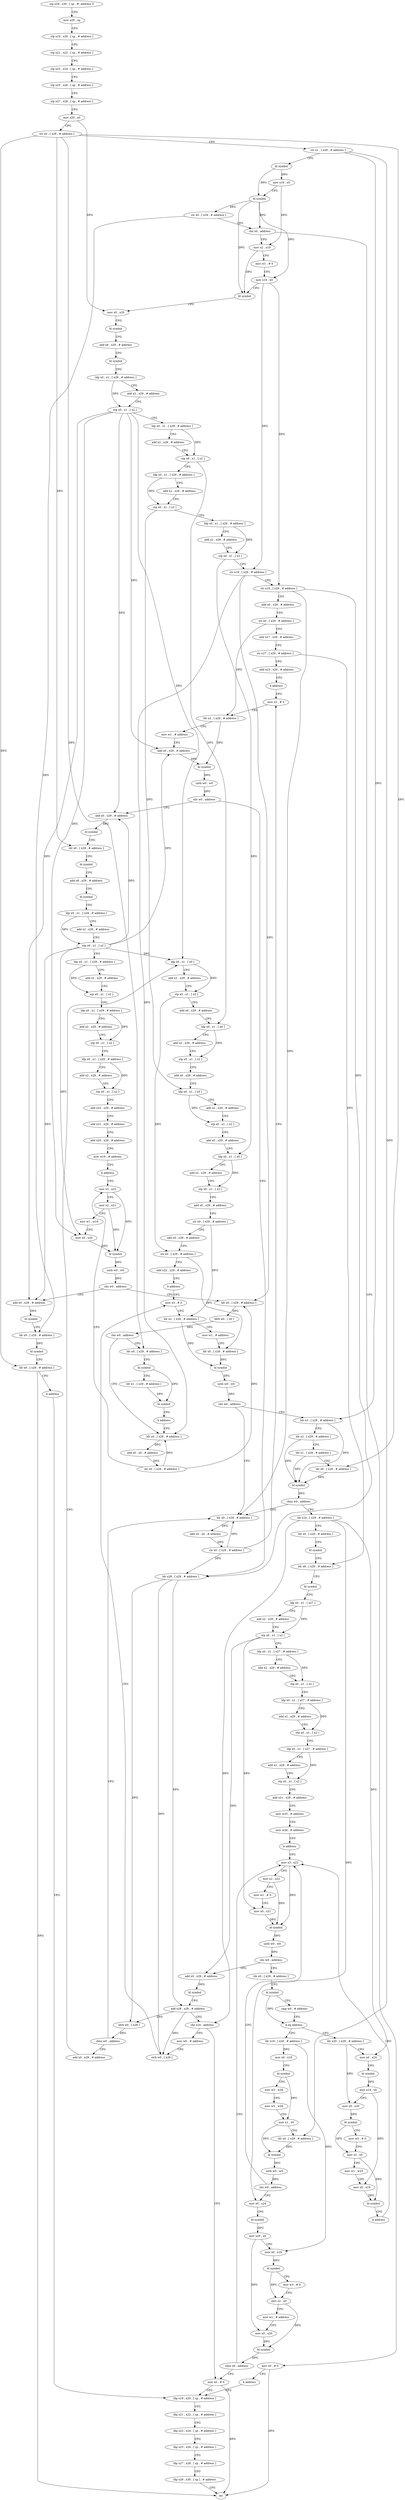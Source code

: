 digraph "func" {
"94216" [label = "stp x29 , x30 , [ sp , #- address ]!" ]
"94220" [label = "mov x29 , sp" ]
"94224" [label = "stp x19 , x20 , [ sp , # address ]" ]
"94228" [label = "stp x21 , x22 , [ sp , # address ]" ]
"94232" [label = "stp x23 , x24 , [ sp , # address ]" ]
"94236" [label = "stp x25 , x26 , [ sp , # address ]" ]
"94240" [label = "stp x27 , x28 , [ sp , # address ]" ]
"94244" [label = "mov x20 , x0" ]
"94248" [label = "str x0 , [ x29 , # address ]" ]
"94252" [label = "str x1 , [ x29 , # address ]" ]
"94256" [label = "bl symbol" ]
"94260" [label = "mov x19 , x0" ]
"94264" [label = "bl symbol" ]
"94268" [label = "str x0 , [ x29 , # address ]" ]
"94272" [label = "cbz x0 , address" ]
"95084" [label = "mov x0 , # 0" ]
"94276" [label = "mov x2 , x19" ]
"95088" [label = "b address" ]
"94568" [label = "ldp x19 , x20 , [ sp , # address ]" ]
"94280" [label = "mov w1 , # 0" ]
"94284" [label = "mov x19 , x0" ]
"94288" [label = "bl symbol" ]
"94292" [label = "mov x0 , x20" ]
"94296" [label = "bl symbol" ]
"94300" [label = "add x8 , x29 , # address" ]
"94304" [label = "bl symbol" ]
"94308" [label = "ldp x0 , x1 , [ x29 , # address ]" ]
"94312" [label = "add x2 , x29 , # address" ]
"94316" [label = "stp x0 , x1 , [ x2 ]" ]
"94320" [label = "ldp x0 , x1 , [ x29 , # address ]" ]
"94324" [label = "add x2 , x29 , # address" ]
"94328" [label = "stp x0 , x1 , [ x2 ]" ]
"94332" [label = "ldp x0 , x1 , [ x29 , # address ]" ]
"94336" [label = "add x2 , x29 , # address" ]
"94340" [label = "stp x0 , x1 , [ x2 ]" ]
"94344" [label = "ldp x0 , x1 , [ x29 , # address ]" ]
"94348" [label = "add x2 , x29 , # address" ]
"94352" [label = "stp x0 , x1 , [ x2 ]" ]
"94356" [label = "str x19 , [ x29 , # address ]" ]
"94360" [label = "str x19 , [ x29 , # address ]" ]
"94364" [label = "add x0 , x29 , # address" ]
"94368" [label = "str x0 , [ x29 , # address ]" ]
"94372" [label = "add x27 , x29 , # address" ]
"94376" [label = "str x27 , [ x29 , # address ]" ]
"94380" [label = "add x23 , x29 , # address" ]
"94384" [label = "b address" ]
"94768" [label = "mov x3 , # 0" ]
"94572" [label = "ldp x21 , x22 , [ sp , # address ]" ]
"94576" [label = "ldp x23 , x24 , [ sp , # address ]" ]
"94580" [label = "ldp x25 , x26 , [ sp , # address ]" ]
"94584" [label = "ldp x27 , x28 , [ sp , # address ]" ]
"94588" [label = "ldp x29 , x30 , [ sp ] , # address" ]
"94592" [label = "ret" ]
"94772" [label = "ldr x2 , [ x29 , # address ]" ]
"94776" [label = "mov w1 , # address" ]
"94780" [label = "add x0 , x29 , # address" ]
"94784" [label = "bl symbol" ]
"94788" [label = "uxtb w0 , w0" ]
"94792" [label = "cbz w0 , address" ]
"94896" [label = "add x0 , x29 , # address" ]
"94796" [label = "ldr x28 , [ x29 , # address ]" ]
"94900" [label = "bl symbol" ]
"94904" [label = "ldr x0 , [ x29 , # address ]" ]
"94908" [label = "bl symbol" ]
"94912" [label = "add x8 , x29 , # address" ]
"94916" [label = "bl symbol" ]
"94920" [label = "ldp x0 , x1 , [ x29 , # address ]" ]
"94924" [label = "add x2 , x29 , # address" ]
"94928" [label = "stp x0 , x1 , [ x2 ]" ]
"94932" [label = "ldp x0 , x1 , [ x29 , # address ]" ]
"94936" [label = "add x2 , x29 , # address" ]
"94940" [label = "stp x0 , x1 , [ x2 ]" ]
"94944" [label = "ldp x0 , x1 , [ x29 , # address ]" ]
"94948" [label = "add x2 , x29 , # address" ]
"94952" [label = "stp x0 , x1 , [ x2 ]" ]
"94956" [label = "ldp x0 , x1 , [ x29 , # address ]" ]
"94960" [label = "add x2 , x29 , # address" ]
"94964" [label = "stp x0 , x1 , [ x2 ]" ]
"94968" [label = "add x22 , x29 , # address" ]
"94972" [label = "add x21 , x29 , # address" ]
"94976" [label = "add x20 , x29 , # address" ]
"94980" [label = "mov w19 , # address" ]
"94984" [label = "b address" ]
"95000" [label = "mov x3 , x22" ]
"94800" [label = "ldrb w0 , [ x28 ]" ]
"94804" [label = "cbnz w0 , address" ]
"94756" [label = "ldr x0 , [ x29 , # address ]" ]
"94808" [label = "add x0 , x29 , # address" ]
"95004" [label = "mov x2 , x21" ]
"95008" [label = "mov w1 , w19" ]
"95012" [label = "mov x0 , x20" ]
"95016" [label = "bl symbol" ]
"95020" [label = "uxtb w0 , w0" ]
"95024" [label = "cbz w0 , address" ]
"95060" [label = "add x0 , x29 , # address" ]
"95028" [label = "ldr x0 , [ x29 , # address ]" ]
"94760" [label = "add x0 , x0 , # address" ]
"94764" [label = "str x0 , [ x29 , # address ]" ]
"94812" [label = "ldp x0 , x1 , [ x0 ]" ]
"94816" [label = "add x2 , x29 , # address" ]
"94820" [label = "stp x0 , x1 , [ x2 ]" ]
"94824" [label = "add x0 , x29 , # address" ]
"94828" [label = "ldp x0 , x1 , [ x0 ]" ]
"94832" [label = "add x2 , x29 , # address" ]
"94836" [label = "stp x0 , x1 , [ x2 ]" ]
"94840" [label = "add x0 , x29 , # address" ]
"94844" [label = "ldp x0 , x1 , [ x0 ]" ]
"94848" [label = "add x2 , x29 , # address" ]
"94852" [label = "stp x0 , x1 , [ x2 ]" ]
"94856" [label = "add x0 , x29 , # address" ]
"94860" [label = "ldp x0 , x1 , [ x0 ]" ]
"94864" [label = "add x2 , x29 , # address" ]
"94868" [label = "stp x0 , x1 , [ x2 ]" ]
"94872" [label = "add x0 , x29 , # address" ]
"94876" [label = "str x0 , [ x29 , # address ]" ]
"94880" [label = "add x0 , x29 , # address" ]
"94884" [label = "str x0 , [ x29 , # address ]" ]
"94888" [label = "add x22 , x29 , # address" ]
"94892" [label = "b address" ]
"94620" [label = "mov x3 , # 0" ]
"95064" [label = "bl symbol" ]
"95068" [label = "ldr x0 , [ x29 , # address ]" ]
"95072" [label = "bl symbol" ]
"95076" [label = "ldr x0 , [ x29 , # address ]" ]
"95080" [label = "b address" ]
"95032" [label = "ldrb w0 , [ x0 ]" ]
"95036" [label = "cbz w0 , address" ]
"94988" [label = "ldr x0 , [ x29 , # address ]" ]
"95040" [label = "ldr x0 , [ x29 , # address ]" ]
"94624" [label = "ldr x2 , [ x29 , # address ]" ]
"94628" [label = "mov w1 , # address" ]
"94632" [label = "ldr x0 , [ x29 , # address ]" ]
"94636" [label = "bl symbol" ]
"94640" [label = "uxtb w0 , w0" ]
"94644" [label = "cbz w0 , address" ]
"94648" [label = "ldr x3 , [ x29 , # address ]" ]
"94992" [label = "add x0 , x0 , # address" ]
"94996" [label = "str x0 , [ x29 , # address ]" ]
"95044" [label = "bl symbol" ]
"95048" [label = "ldr x1 , [ x29 , # address ]" ]
"95052" [label = "bl symbol" ]
"95056" [label = "b address" ]
"94652" [label = "ldr x2 , [ x29 , # address ]" ]
"94656" [label = "ldr x1 , [ x29 , # address ]" ]
"94660" [label = "ldr x0 , [ x29 , # address ]" ]
"94664" [label = "bl symbol" ]
"94668" [label = "cbnz w0 , address" ]
"94672" [label = "ldr x24 , [ x29 , # address ]" ]
"94676" [label = "ldr x0 , [ x29 , # address ]" ]
"94680" [label = "bl symbol" ]
"94684" [label = "ldr x8 , [ x29 , # address ]" ]
"94688" [label = "bl symbol" ]
"94692" [label = "ldp x0 , x1 , [ x27 ]" ]
"94696" [label = "add x2 , x29 , # address" ]
"94700" [label = "stp x0 , x1 , [ x2 ]" ]
"94704" [label = "ldp x0 , x1 , [ x27 , # address ]" ]
"94708" [label = "add x2 , x29 , # address" ]
"94712" [label = "stp x0 , x1 , [ x2 ]" ]
"94716" [label = "ldp x0 , x1 , [ x27 , # address ]" ]
"94720" [label = "add x2 , x29 , # address" ]
"94724" [label = "stp x0 , x1 , [ x2 ]" ]
"94728" [label = "ldp x0 , x1 , [ x27 , # address ]" ]
"94732" [label = "add x2 , x29 , # address" ]
"94736" [label = "stp x0 , x1 , [ x2 ]" ]
"94740" [label = "add x21 , x29 , # address" ]
"94744" [label = "mov w25 , # address" ]
"94748" [label = "mov w26 , # address" ]
"94752" [label = "b address" ]
"94428" [label = "mov x3 , x23" ]
"94432" [label = "mov x2 , x22" ]
"94436" [label = "mov w1 , # 0" ]
"94440" [label = "mov x0 , x21" ]
"94444" [label = "bl symbol" ]
"94448" [label = "uxtb w0 , w0" ]
"94452" [label = "cbz w0 , address" ]
"94596" [label = "add x0 , x29 , # address" ]
"94456" [label = "ldr x0 , [ x29 , # address ]" ]
"94600" [label = "bl symbol" ]
"94604" [label = "add x28 , x28 , # address" ]
"94608" [label = "cbz x24 , address" ]
"94564" [label = "mov x0 , # 0" ]
"94612" [label = "mov w0 , # address" ]
"94460" [label = "bl symbol" ]
"94464" [label = "cmp w0 , # address" ]
"94468" [label = "b.eq address" ]
"94388" [label = "ldr x19 , [ x29 , # address ]" ]
"94472" [label = "ldr x20 , [ x29 , # address ]" ]
"94616" [label = "strb w0 , [ x28 ]" ]
"94392" [label = "mov x0 , x19" ]
"94396" [label = "bl symbol" ]
"94400" [label = "mov w3 , w26" ]
"94404" [label = "mov w2 , w26" ]
"94408" [label = "mov x1 , x0" ]
"94412" [label = "ldr x0 , [ x29 , # address ]" ]
"94416" [label = "bl symbol" ]
"94420" [label = "uxtb w0 , w0" ]
"94424" [label = "cbz w0 , address" ]
"94520" [label = "mov x0 , x24" ]
"94476" [label = "mov x0 , x24" ]
"94480" [label = "bl symbol" ]
"94484" [label = "mov x19 , x0" ]
"94488" [label = "mov x0 , x20" ]
"94492" [label = "bl symbol" ]
"94496" [label = "mov w3 , # 0" ]
"94500" [label = "mov x2 , x0" ]
"94504" [label = "mov w1 , w25" ]
"94508" [label = "mov x0 , x19" ]
"94512" [label = "bl symbol" ]
"94516" [label = "b address" ]
"94524" [label = "bl symbol" ]
"94528" [label = "mov x20 , x0" ]
"94532" [label = "mov x0 , x19" ]
"94536" [label = "bl symbol" ]
"94540" [label = "mov w3 , # 0" ]
"94544" [label = "mov x2 , x0" ]
"94548" [label = "mov w1 , # address" ]
"94552" [label = "mov x0 , x20" ]
"94556" [label = "bl symbol" ]
"94560" [label = "cbnz x0 , address" ]
"94216" -> "94220" [ label = "CFG" ]
"94220" -> "94224" [ label = "CFG" ]
"94224" -> "94228" [ label = "CFG" ]
"94228" -> "94232" [ label = "CFG" ]
"94232" -> "94236" [ label = "CFG" ]
"94236" -> "94240" [ label = "CFG" ]
"94240" -> "94244" [ label = "CFG" ]
"94244" -> "94248" [ label = "CFG" ]
"94244" -> "94292" [ label = "DFG" ]
"94248" -> "94252" [ label = "CFG" ]
"94248" -> "94904" [ label = "DFG" ]
"94248" -> "95076" [ label = "DFG" ]
"94248" -> "95040" [ label = "DFG" ]
"94248" -> "94660" [ label = "DFG" ]
"94252" -> "94256" [ label = "CFG" ]
"94252" -> "94648" [ label = "DFG" ]
"94252" -> "94412" [ label = "DFG" ]
"94256" -> "94260" [ label = "DFG" ]
"94256" -> "94264" [ label = "DFG" ]
"94260" -> "94264" [ label = "CFG" ]
"94260" -> "94276" [ label = "DFG" ]
"94264" -> "94268" [ label = "DFG" ]
"94264" -> "94272" [ label = "DFG" ]
"94264" -> "94284" [ label = "DFG" ]
"94264" -> "94288" [ label = "DFG" ]
"94268" -> "94272" [ label = "CFG" ]
"94268" -> "95068" [ label = "DFG" ]
"94272" -> "95084" [ label = "CFG" ]
"94272" -> "94276" [ label = "CFG" ]
"95084" -> "95088" [ label = "CFG" ]
"95084" -> "94592" [ label = "DFG" ]
"94276" -> "94280" [ label = "CFG" ]
"94276" -> "94288" [ label = "DFG" ]
"95088" -> "94568" [ label = "CFG" ]
"94568" -> "94572" [ label = "CFG" ]
"94280" -> "94284" [ label = "CFG" ]
"94284" -> "94288" [ label = "CFG" ]
"94284" -> "94356" [ label = "DFG" ]
"94284" -> "94360" [ label = "DFG" ]
"94288" -> "94292" [ label = "CFG" ]
"94292" -> "94296" [ label = "CFG" ]
"94296" -> "94300" [ label = "CFG" ]
"94300" -> "94304" [ label = "CFG" ]
"94304" -> "94308" [ label = "CFG" ]
"94308" -> "94312" [ label = "CFG" ]
"94308" -> "94316" [ label = "DFG" ]
"94312" -> "94316" [ label = "CFG" ]
"94316" -> "94320" [ label = "CFG" ]
"94316" -> "94812" [ label = "DFG" ]
"94316" -> "94780" [ label = "DFG" ]
"94316" -> "94896" [ label = "DFG" ]
"94316" -> "95012" [ label = "DFG" ]
"94316" -> "95060" [ label = "DFG" ]
"94320" -> "94324" [ label = "CFG" ]
"94320" -> "94328" [ label = "DFG" ]
"94324" -> "94328" [ label = "CFG" ]
"94328" -> "94332" [ label = "CFG" ]
"94328" -> "94828" [ label = "DFG" ]
"94332" -> "94336" [ label = "CFG" ]
"94332" -> "94340" [ label = "DFG" ]
"94336" -> "94340" [ label = "CFG" ]
"94340" -> "94344" [ label = "CFG" ]
"94340" -> "94844" [ label = "DFG" ]
"94344" -> "94348" [ label = "CFG" ]
"94344" -> "94352" [ label = "DFG" ]
"94348" -> "94352" [ label = "CFG" ]
"94352" -> "94356" [ label = "CFG" ]
"94352" -> "94860" [ label = "DFG" ]
"94356" -> "94360" [ label = "CFG" ]
"94356" -> "95028" [ label = "DFG" ]
"94356" -> "94988" [ label = "DFG" ]
"94360" -> "94364" [ label = "CFG" ]
"94360" -> "94796" [ label = "DFG" ]
"94360" -> "94756" [ label = "DFG" ]
"94364" -> "94368" [ label = "CFG" ]
"94368" -> "94372" [ label = "CFG" ]
"94368" -> "94772" [ label = "DFG" ]
"94372" -> "94376" [ label = "CFG" ]
"94376" -> "94380" [ label = "CFG" ]
"94376" -> "94684" [ label = "DFG" ]
"94380" -> "94384" [ label = "CFG" ]
"94384" -> "94768" [ label = "CFG" ]
"94768" -> "94772" [ label = "CFG" ]
"94572" -> "94576" [ label = "CFG" ]
"94576" -> "94580" [ label = "CFG" ]
"94580" -> "94584" [ label = "CFG" ]
"94584" -> "94588" [ label = "CFG" ]
"94588" -> "94592" [ label = "CFG" ]
"94772" -> "94776" [ label = "CFG" ]
"94772" -> "94784" [ label = "DFG" ]
"94776" -> "94780" [ label = "CFG" ]
"94780" -> "94784" [ label = "DFG" ]
"94784" -> "94788" [ label = "DFG" ]
"94788" -> "94792" [ label = "DFG" ]
"94792" -> "94896" [ label = "CFG" ]
"94792" -> "94796" [ label = "CFG" ]
"94896" -> "94900" [ label = "DFG" ]
"94796" -> "94800" [ label = "DFG" ]
"94796" -> "94604" [ label = "DFG" ]
"94796" -> "94616" [ label = "DFG" ]
"94900" -> "94904" [ label = "CFG" ]
"94904" -> "94908" [ label = "CFG" ]
"94908" -> "94912" [ label = "CFG" ]
"94912" -> "94916" [ label = "CFG" ]
"94916" -> "94920" [ label = "CFG" ]
"94920" -> "94924" [ label = "CFG" ]
"94920" -> "94928" [ label = "DFG" ]
"94924" -> "94928" [ label = "CFG" ]
"94928" -> "94932" [ label = "CFG" ]
"94928" -> "94780" [ label = "DFG" ]
"94928" -> "94896" [ label = "DFG" ]
"94928" -> "94812" [ label = "DFG" ]
"94928" -> "95012" [ label = "DFG" ]
"94928" -> "95060" [ label = "DFG" ]
"94932" -> "94936" [ label = "CFG" ]
"94932" -> "94940" [ label = "DFG" ]
"94936" -> "94940" [ label = "CFG" ]
"94940" -> "94944" [ label = "CFG" ]
"94944" -> "94948" [ label = "CFG" ]
"94944" -> "94952" [ label = "DFG" ]
"94948" -> "94952" [ label = "CFG" ]
"94952" -> "94956" [ label = "CFG" ]
"94956" -> "94960" [ label = "CFG" ]
"94956" -> "94964" [ label = "DFG" ]
"94960" -> "94964" [ label = "CFG" ]
"94964" -> "94968" [ label = "CFG" ]
"94968" -> "94972" [ label = "CFG" ]
"94972" -> "94976" [ label = "CFG" ]
"94976" -> "94980" [ label = "CFG" ]
"94980" -> "94984" [ label = "CFG" ]
"94984" -> "95000" [ label = "CFG" ]
"95000" -> "95004" [ label = "CFG" ]
"95000" -> "95016" [ label = "DFG" ]
"94800" -> "94804" [ label = "DFG" ]
"94804" -> "94756" [ label = "CFG" ]
"94804" -> "94808" [ label = "CFG" ]
"94756" -> "94760" [ label = "DFG" ]
"94808" -> "94812" [ label = "CFG" ]
"95004" -> "95008" [ label = "CFG" ]
"95004" -> "95016" [ label = "DFG" ]
"95008" -> "95012" [ label = "CFG" ]
"95012" -> "95016" [ label = "DFG" ]
"95016" -> "95020" [ label = "DFG" ]
"95020" -> "95024" [ label = "DFG" ]
"95024" -> "95060" [ label = "CFG" ]
"95024" -> "95028" [ label = "CFG" ]
"95060" -> "95064" [ label = "DFG" ]
"95028" -> "95032" [ label = "DFG" ]
"94760" -> "94764" [ label = "DFG" ]
"94764" -> "94768" [ label = "CFG" ]
"94764" -> "94796" [ label = "DFG" ]
"94764" -> "94756" [ label = "DFG" ]
"94812" -> "94816" [ label = "CFG" ]
"94812" -> "94820" [ label = "DFG" ]
"94816" -> "94820" [ label = "CFG" ]
"94820" -> "94824" [ label = "CFG" ]
"94820" -> "94884" [ label = "DFG" ]
"94824" -> "94828" [ label = "CFG" ]
"94828" -> "94832" [ label = "CFG" ]
"94828" -> "94836" [ label = "DFG" ]
"94832" -> "94836" [ label = "CFG" ]
"94836" -> "94840" [ label = "CFG" ]
"94840" -> "94844" [ label = "CFG" ]
"94844" -> "94848" [ label = "CFG" ]
"94844" -> "94852" [ label = "DFG" ]
"94848" -> "94852" [ label = "CFG" ]
"94852" -> "94856" [ label = "CFG" ]
"94856" -> "94860" [ label = "CFG" ]
"94860" -> "94864" [ label = "CFG" ]
"94860" -> "94868" [ label = "DFG" ]
"94864" -> "94868" [ label = "CFG" ]
"94868" -> "94872" [ label = "CFG" ]
"94872" -> "94876" [ label = "CFG" ]
"94876" -> "94880" [ label = "CFG" ]
"94876" -> "94624" [ label = "DFG" ]
"94880" -> "94884" [ label = "CFG" ]
"94884" -> "94888" [ label = "CFG" ]
"94884" -> "94632" [ label = "DFG" ]
"94888" -> "94892" [ label = "CFG" ]
"94892" -> "94620" [ label = "CFG" ]
"94620" -> "94624" [ label = "CFG" ]
"95064" -> "95068" [ label = "CFG" ]
"95068" -> "95072" [ label = "DFG" ]
"95072" -> "95076" [ label = "CFG" ]
"95076" -> "95080" [ label = "CFG" ]
"95076" -> "94592" [ label = "DFG" ]
"95080" -> "94568" [ label = "CFG" ]
"95032" -> "95036" [ label = "DFG" ]
"95036" -> "94988" [ label = "CFG" ]
"95036" -> "95040" [ label = "CFG" ]
"94988" -> "94992" [ label = "DFG" ]
"95040" -> "95044" [ label = "CFG" ]
"94624" -> "94628" [ label = "CFG" ]
"94624" -> "94636" [ label = "DFG" ]
"94628" -> "94632" [ label = "CFG" ]
"94632" -> "94636" [ label = "DFG" ]
"94636" -> "94640" [ label = "DFG" ]
"94640" -> "94644" [ label = "DFG" ]
"94644" -> "94756" [ label = "CFG" ]
"94644" -> "94648" [ label = "CFG" ]
"94648" -> "94652" [ label = "CFG" ]
"94648" -> "94664" [ label = "DFG" ]
"94992" -> "94996" [ label = "DFG" ]
"94996" -> "95000" [ label = "CFG" ]
"94996" -> "95028" [ label = "DFG" ]
"94996" -> "94988" [ label = "DFG" ]
"95044" -> "95048" [ label = "CFG" ]
"95044" -> "95052" [ label = "DFG" ]
"95048" -> "95052" [ label = "DFG" ]
"95052" -> "95056" [ label = "CFG" ]
"95056" -> "94988" [ label = "CFG" ]
"94652" -> "94656" [ label = "CFG" ]
"94652" -> "94664" [ label = "DFG" ]
"94656" -> "94660" [ label = "CFG" ]
"94656" -> "94664" [ label = "DFG" ]
"94660" -> "94664" [ label = "DFG" ]
"94664" -> "94668" [ label = "DFG" ]
"94668" -> "94756" [ label = "CFG" ]
"94668" -> "94672" [ label = "CFG" ]
"94672" -> "94676" [ label = "CFG" ]
"94672" -> "94608" [ label = "DFG" ]
"94672" -> "94476" [ label = "DFG" ]
"94672" -> "94520" [ label = "DFG" ]
"94676" -> "94680" [ label = "CFG" ]
"94680" -> "94684" [ label = "CFG" ]
"94684" -> "94688" [ label = "CFG" ]
"94688" -> "94692" [ label = "CFG" ]
"94692" -> "94696" [ label = "CFG" ]
"94692" -> "94700" [ label = "DFG" ]
"94696" -> "94700" [ label = "CFG" ]
"94700" -> "94704" [ label = "CFG" ]
"94700" -> "94440" [ label = "DFG" ]
"94700" -> "94596" [ label = "DFG" ]
"94704" -> "94708" [ label = "CFG" ]
"94704" -> "94712" [ label = "DFG" ]
"94708" -> "94712" [ label = "CFG" ]
"94712" -> "94716" [ label = "CFG" ]
"94716" -> "94720" [ label = "CFG" ]
"94716" -> "94724" [ label = "DFG" ]
"94720" -> "94724" [ label = "CFG" ]
"94724" -> "94728" [ label = "CFG" ]
"94728" -> "94732" [ label = "CFG" ]
"94728" -> "94736" [ label = "DFG" ]
"94732" -> "94736" [ label = "CFG" ]
"94736" -> "94740" [ label = "CFG" ]
"94740" -> "94744" [ label = "CFG" ]
"94744" -> "94748" [ label = "CFG" ]
"94748" -> "94752" [ label = "CFG" ]
"94752" -> "94428" [ label = "CFG" ]
"94428" -> "94432" [ label = "CFG" ]
"94428" -> "94444" [ label = "DFG" ]
"94432" -> "94436" [ label = "CFG" ]
"94432" -> "94444" [ label = "DFG" ]
"94436" -> "94440" [ label = "CFG" ]
"94440" -> "94444" [ label = "DFG" ]
"94444" -> "94448" [ label = "DFG" ]
"94448" -> "94452" [ label = "DFG" ]
"94452" -> "94596" [ label = "CFG" ]
"94452" -> "94456" [ label = "CFG" ]
"94596" -> "94600" [ label = "DFG" ]
"94456" -> "94460" [ label = "CFG" ]
"94600" -> "94604" [ label = "CFG" ]
"94604" -> "94608" [ label = "CFG" ]
"94604" -> "94800" [ label = "DFG" ]
"94604" -> "94616" [ label = "DFG" ]
"94608" -> "94564" [ label = "CFG" ]
"94608" -> "94612" [ label = "CFG" ]
"94564" -> "94568" [ label = "CFG" ]
"94564" -> "94592" [ label = "DFG" ]
"94612" -> "94616" [ label = "CFG" ]
"94460" -> "94464" [ label = "CFG" ]
"94460" -> "94468" [ label = "DFG" ]
"94464" -> "94468" [ label = "CFG" ]
"94468" -> "94388" [ label = "CFG" ]
"94468" -> "94472" [ label = "CFG" ]
"94388" -> "94392" [ label = "DFG" ]
"94388" -> "94532" [ label = "DFG" ]
"94472" -> "94476" [ label = "CFG" ]
"94472" -> "94488" [ label = "DFG" ]
"94616" -> "94620" [ label = "CFG" ]
"94392" -> "94396" [ label = "CFG" ]
"94396" -> "94400" [ label = "CFG" ]
"94396" -> "94408" [ label = "DFG" ]
"94400" -> "94404" [ label = "CFG" ]
"94404" -> "94408" [ label = "CFG" ]
"94408" -> "94412" [ label = "CFG" ]
"94408" -> "94416" [ label = "DFG" ]
"94412" -> "94416" [ label = "DFG" ]
"94416" -> "94420" [ label = "DFG" ]
"94420" -> "94424" [ label = "DFG" ]
"94424" -> "94520" [ label = "CFG" ]
"94424" -> "94428" [ label = "CFG" ]
"94520" -> "94524" [ label = "CFG" ]
"94476" -> "94480" [ label = "CFG" ]
"94480" -> "94484" [ label = "DFG" ]
"94484" -> "94488" [ label = "CFG" ]
"94484" -> "94508" [ label = "DFG" ]
"94488" -> "94492" [ label = "DFG" ]
"94492" -> "94496" [ label = "CFG" ]
"94492" -> "94500" [ label = "DFG" ]
"94496" -> "94500" [ label = "CFG" ]
"94500" -> "94504" [ label = "CFG" ]
"94500" -> "94512" [ label = "DFG" ]
"94504" -> "94508" [ label = "CFG" ]
"94508" -> "94512" [ label = "DFG" ]
"94512" -> "94516" [ label = "CFG" ]
"94516" -> "94428" [ label = "CFG" ]
"94524" -> "94528" [ label = "DFG" ]
"94528" -> "94532" [ label = "CFG" ]
"94528" -> "94552" [ label = "DFG" ]
"94532" -> "94536" [ label = "DFG" ]
"94536" -> "94540" [ label = "CFG" ]
"94536" -> "94544" [ label = "DFG" ]
"94540" -> "94544" [ label = "CFG" ]
"94544" -> "94548" [ label = "CFG" ]
"94544" -> "94556" [ label = "DFG" ]
"94548" -> "94552" [ label = "CFG" ]
"94552" -> "94556" [ label = "DFG" ]
"94556" -> "94560" [ label = "DFG" ]
"94560" -> "94428" [ label = "CFG" ]
"94560" -> "94564" [ label = "CFG" ]
}
